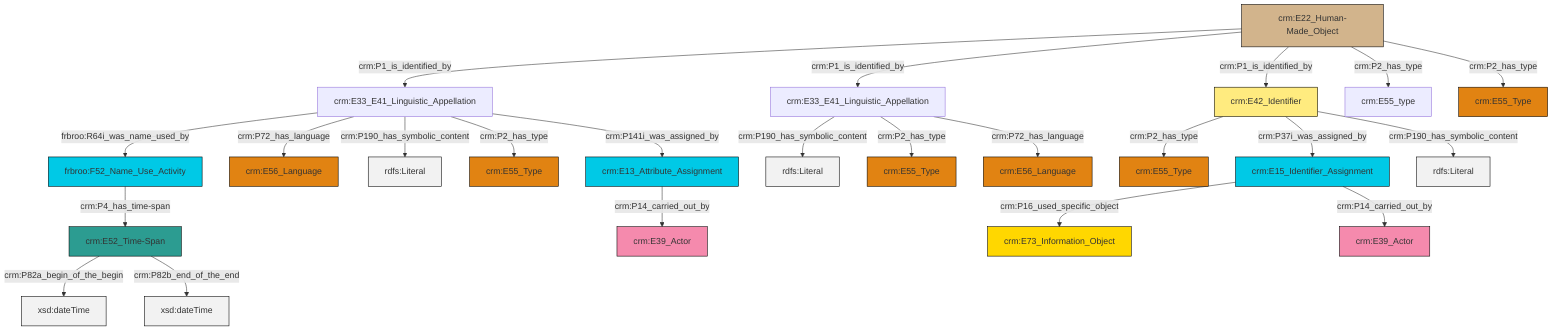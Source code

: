 graph TD
classDef Literal fill:#f2f2f2,stroke:#000000;
classDef CRM_Entity fill:#FFFFFF,stroke:#000000;
classDef Temporal_Entity fill:#00C9E6, stroke:#000000;
classDef Type fill:#E18312, stroke:#000000;
classDef Time-Span fill:#2C9C91, stroke:#000000;
classDef Appellation fill:#FFEB7F, stroke:#000000;
classDef Place fill:#008836, stroke:#000000;
classDef Persistent_Item fill:#B266B2, stroke:#000000;
classDef Conceptual_Object fill:#FFD700, stroke:#000000;
classDef Physical_Thing fill:#D2B48C, stroke:#000000;
classDef Actor fill:#f58aad, stroke:#000000;
classDef PC_Classes fill:#4ce600, stroke:#000000;
classDef Multi fill:#cccccc,stroke:#000000;

2["crm:E52_Time-Span"]:::Time-Span -->|crm:P82a_begin_of_the_begin| 3[xsd:dateTime]:::Literal
4["crm:E22_Human-Made_Object"]:::Physical_Thing -->|crm:P1_is_identified_by| 5["crm:E33_E41_Linguistic_Appellation"]:::Default
4["crm:E22_Human-Made_Object"]:::Physical_Thing -->|crm:P1_is_identified_by| 6["crm:E33_E41_Linguistic_Appellation"]:::Default
5["crm:E33_E41_Linguistic_Appellation"]:::Default -->|frbroo:R64i_was_name_used_by| 11["frbroo:F52_Name_Use_Activity"]:::Temporal_Entity
13["crm:E13_Attribute_Assignment"]:::Temporal_Entity -->|crm:P14_carried_out_by| 0["crm:E39_Actor"]:::Actor
5["crm:E33_E41_Linguistic_Appellation"]:::Default -->|crm:P72_has_language| 7["crm:E56_Language"]:::Type
18["crm:E15_Identifier_Assignment"]:::Temporal_Entity -->|crm:P16_used_specific_object| 19["crm:E73_Information_Object"]:::Conceptual_Object
6["crm:E33_E41_Linguistic_Appellation"]:::Default -->|crm:P190_has_symbolic_content| 21[rdfs:Literal]:::Literal
5["crm:E33_E41_Linguistic_Appellation"]:::Default -->|crm:P190_has_symbolic_content| 28[rdfs:Literal]:::Literal
5["crm:E33_E41_Linguistic_Appellation"]:::Default -->|crm:P2_has_type| 22["crm:E55_Type"]:::Type
4["crm:E22_Human-Made_Object"]:::Physical_Thing -->|crm:P1_is_identified_by| 29["crm:E42_Identifier"]:::Appellation
6["crm:E33_E41_Linguistic_Appellation"]:::Default -->|crm:P2_has_type| 30["crm:E55_Type"]:::Type
2["crm:E52_Time-Span"]:::Time-Span -->|crm:P82b_end_of_the_end| 33[xsd:dateTime]:::Literal
4["crm:E22_Human-Made_Object"]:::Physical_Thing -->|crm:P2_has_type| 24["crm:E55_type"]:::Default
4["crm:E22_Human-Made_Object"]:::Physical_Thing -->|crm:P2_has_type| 26["crm:E55_Type"]:::Type
11["frbroo:F52_Name_Use_Activity"]:::Temporal_Entity -->|crm:P4_has_time-span| 2["crm:E52_Time-Span"]:::Time-Span
18["crm:E15_Identifier_Assignment"]:::Temporal_Entity -->|crm:P14_carried_out_by| 36["crm:E39_Actor"]:::Actor
5["crm:E33_E41_Linguistic_Appellation"]:::Default -->|crm:P141i_was_assigned_by| 13["crm:E13_Attribute_Assignment"]:::Temporal_Entity
29["crm:E42_Identifier"]:::Appellation -->|crm:P2_has_type| 9["crm:E55_Type"]:::Type
29["crm:E42_Identifier"]:::Appellation -->|crm:P37i_was_assigned_by| 18["crm:E15_Identifier_Assignment"]:::Temporal_Entity
6["crm:E33_E41_Linguistic_Appellation"]:::Default -->|crm:P72_has_language| 16["crm:E56_Language"]:::Type
29["crm:E42_Identifier"]:::Appellation -->|crm:P190_has_symbolic_content| 40[rdfs:Literal]:::Literal